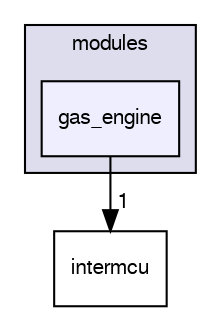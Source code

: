 digraph "sw/airborne/modules/gas_engine" {
  compound=true
  node [ fontsize="10", fontname="FreeSans"];
  edge [ labelfontsize="10", labelfontname="FreeSans"];
  subgraph clusterdir_c2abcdd6ccb39c3582929c0e3f5651c2 {
    graph [ bgcolor="#ddddee", pencolor="black", label="modules" fontname="FreeSans", fontsize="10", URL="dir_c2abcdd6ccb39c3582929c0e3f5651c2.html"]
  dir_7484711c0a9b71cf5eefae5b984f174b [shape=box, label="gas_engine", style="filled", fillcolor="#eeeeff", pencolor="black", URL="dir_7484711c0a9b71cf5eefae5b984f174b.html"];
  }
  dir_b59edde850f8ccf4b394776fda69f2c6 [shape=box label="intermcu" URL="dir_b59edde850f8ccf4b394776fda69f2c6.html"];
  dir_7484711c0a9b71cf5eefae5b984f174b->dir_b59edde850f8ccf4b394776fda69f2c6 [headlabel="1", labeldistance=1.5 headhref="dir_000147_000165.html"];
}
